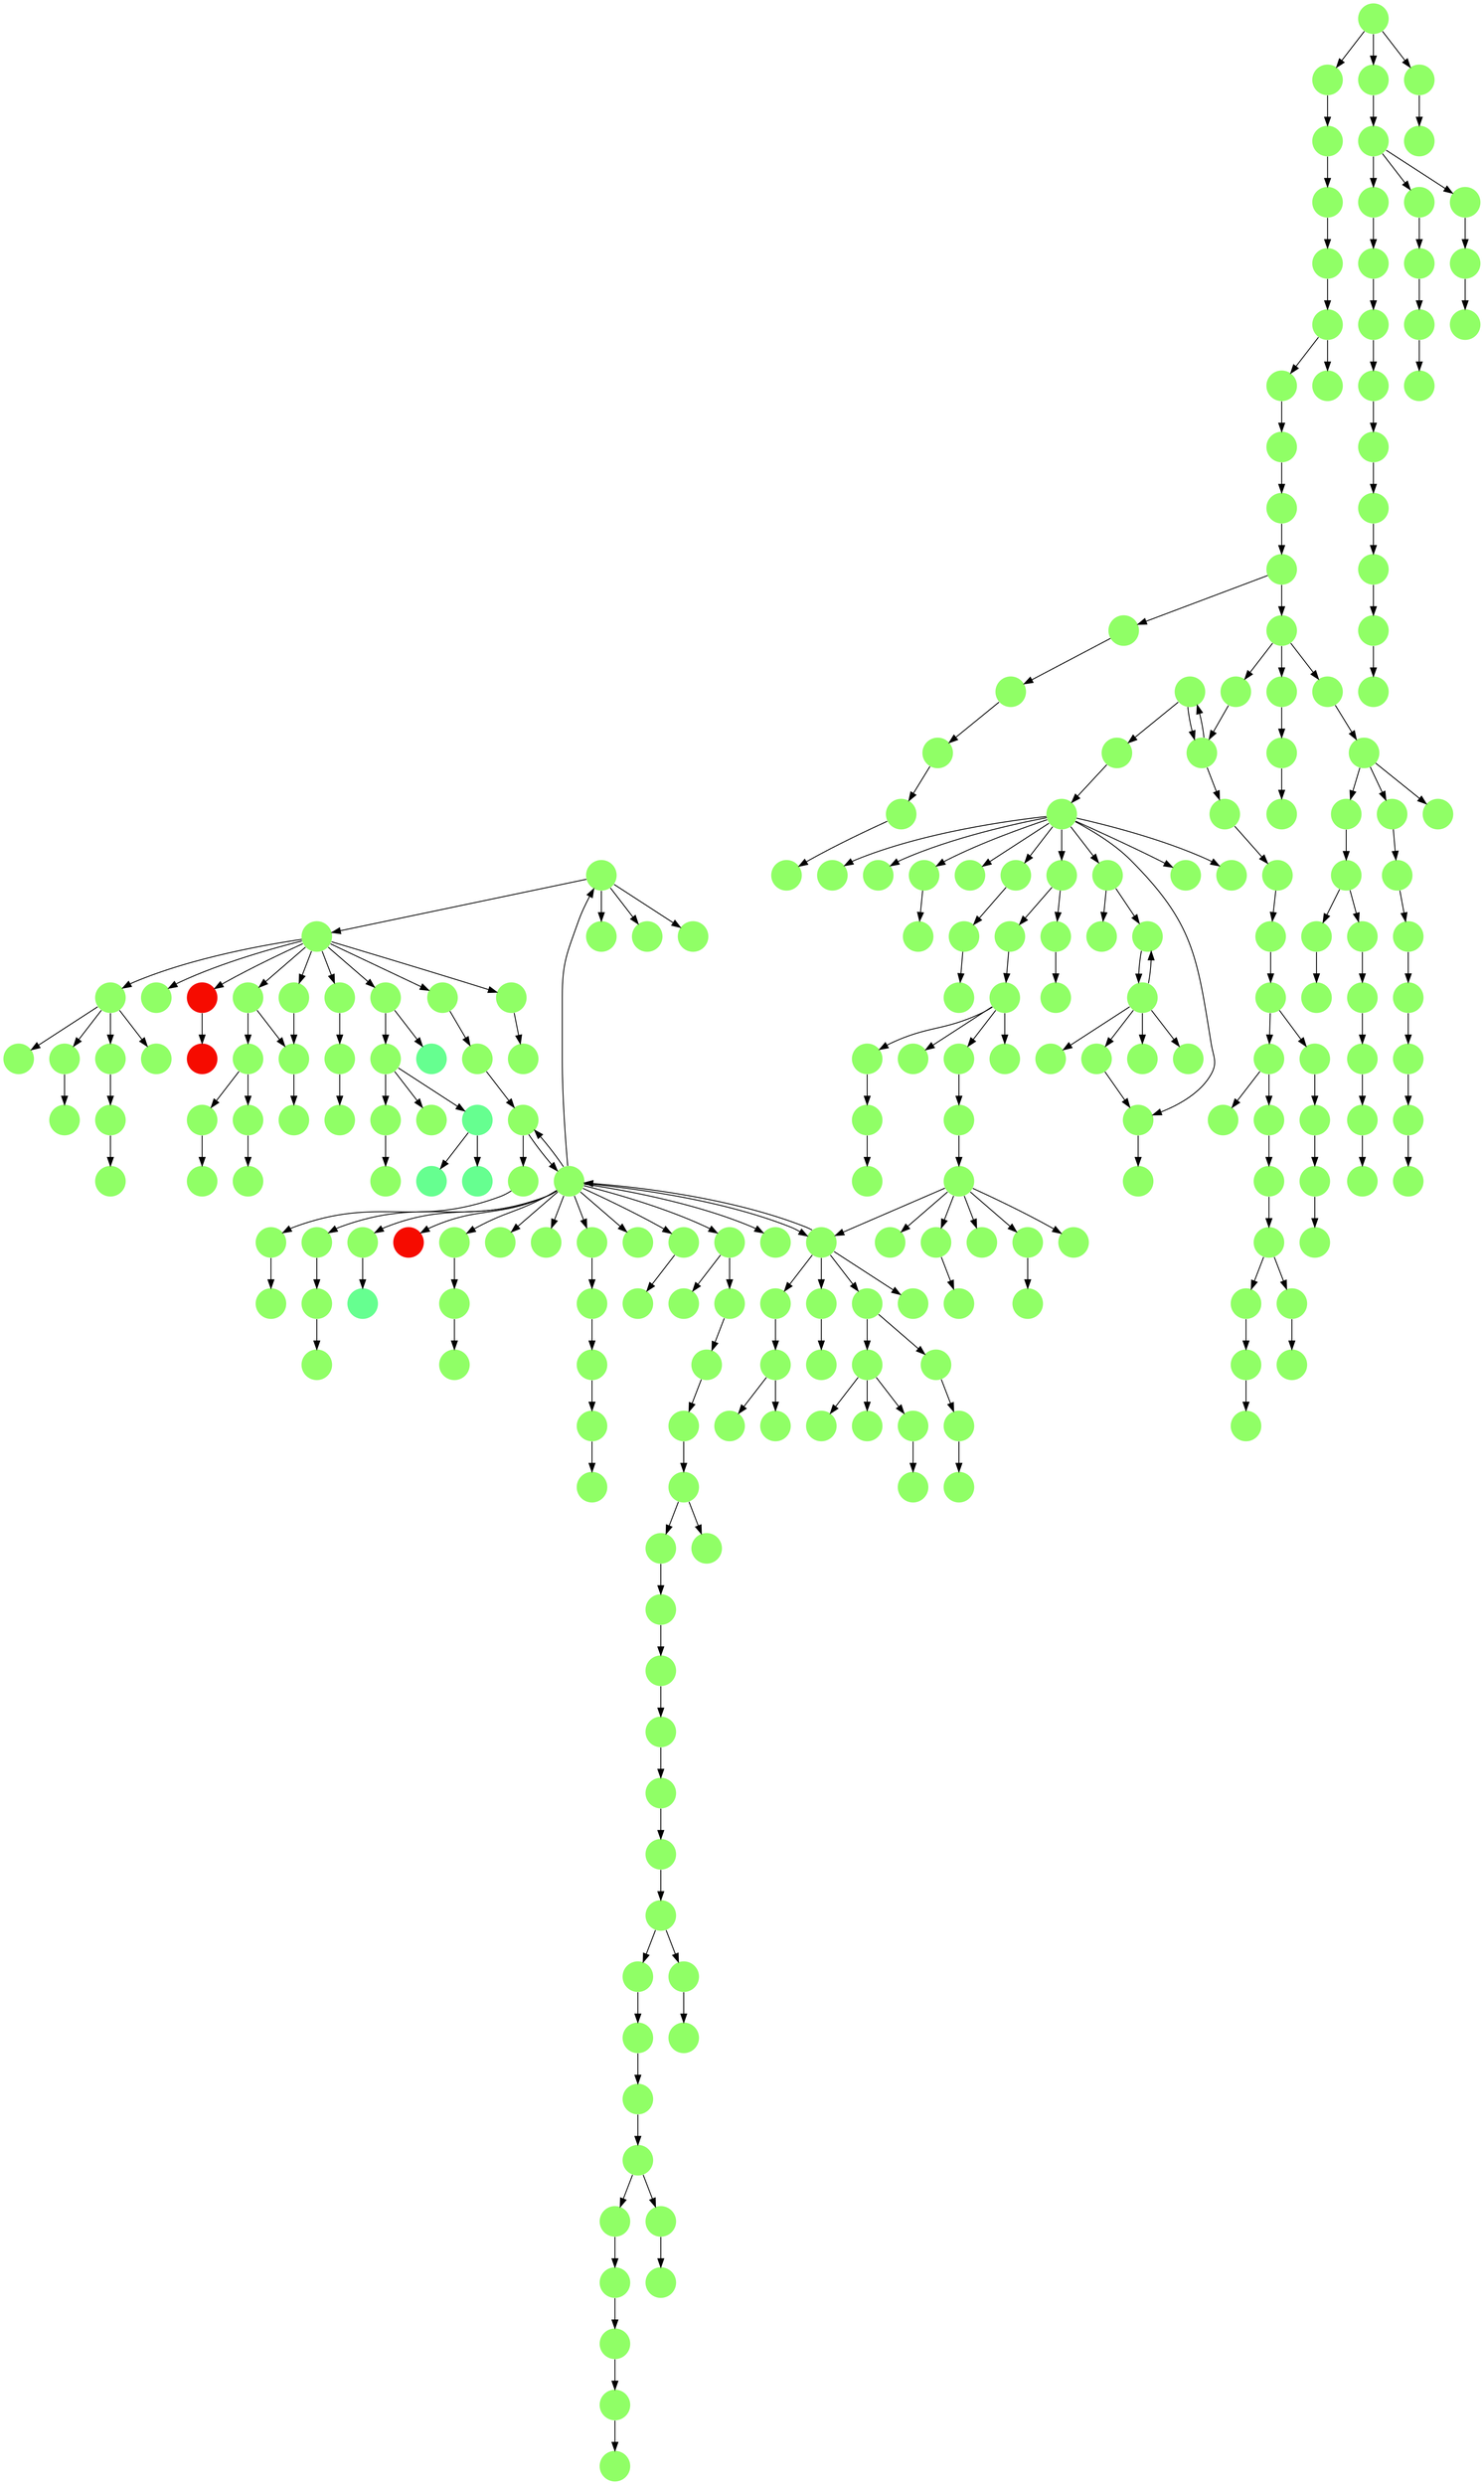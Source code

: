 digraph{
0 [tooltip = "M", penwidth = 0, style = filled, fillcolor = "#90ff66", shape = circle, label = ""]
1 [tooltip = "M", penwidth = 0, style = filled, fillcolor = "#90ff66", shape = circle, label = ""]
2 [tooltip = "M", penwidth = 0, style = filled, fillcolor = "#90ff66", shape = circle, label = ""]
3 [tooltip = "M", penwidth = 0, style = filled, fillcolor = "#90ff66", shape = circle, label = ""]
4 [tooltip = "M", penwidth = 0, style = filled, fillcolor = "#90ff66", shape = circle, label = ""]
5 [tooltip = "M", penwidth = 0, style = filled, fillcolor = "#90ff66", shape = circle, label = ""]
6 [tooltip = "M", penwidth = 0, style = filled, fillcolor = "#90ff66", shape = circle, label = ""]
7 [tooltip = "M", penwidth = 0, style = filled, fillcolor = "#90ff66", shape = circle, label = ""]
8 [tooltip = "M", penwidth = 0, style = filled, fillcolor = "#90ff66", shape = circle, label = ""]
9 [tooltip = "M", penwidth = 0, style = filled, fillcolor = "#90ff66", shape = circle, label = ""]
10 [tooltip = "M", penwidth = 0, style = filled, fillcolor = "#90ff66", shape = circle, label = ""]
11 [tooltip = "M", penwidth = 0, style = filled, fillcolor = "#90ff66", shape = circle, label = ""]
12 [tooltip = "M", penwidth = 0, style = filled, fillcolor = "#90ff66", shape = circle, label = ""]
13 [tooltip = "M", penwidth = 0, style = filled, fillcolor = "#90ff66", shape = circle, label = ""]
14 [tooltip = "M", penwidth = 0, style = filled, fillcolor = "#90ff66", shape = circle, label = ""]
15 [tooltip = "M", penwidth = 0, style = filled, fillcolor = "#90ff66", shape = circle, label = ""]
16 [tooltip = "M", penwidth = 0, style = filled, fillcolor = "#90ff66", shape = circle, label = ""]
17 [tooltip = "M", penwidth = 0, style = filled, fillcolor = "#90ff66", shape = circle, label = ""]
18 [tooltip = "M", penwidth = 0, style = filled, fillcolor = "#90ff66", shape = circle, label = ""]
19 [tooltip = "M", penwidth = 0, style = filled, fillcolor = "#90ff66", shape = circle, label = ""]
20 [tooltip = "M", penwidth = 0, style = filled, fillcolor = "#90ff66", shape = circle, label = ""]
21 [tooltip = "M", penwidth = 0, style = filled, fillcolor = "#90ff66", shape = circle, label = ""]
22 [tooltip = "M", penwidth = 0, style = filled, fillcolor = "#90ff66", shape = circle, label = ""]
23 [tooltip = "M", penwidth = 0, style = filled, fillcolor = "#90ff66", shape = circle, label = ""]
24 [tooltip = "M", penwidth = 0, style = filled, fillcolor = "#90ff66", shape = circle, label = ""]
25 [tooltip = "M", penwidth = 0, style = filled, fillcolor = "#90ff66", shape = circle, label = ""]
26 [tooltip = "M", penwidth = 0, style = filled, fillcolor = "#90ff66", shape = circle, label = ""]
27 [tooltip = "L", penwidth = 0, style = filled, fillcolor = "#66ff90", shape = circle, label = ""]
28 [tooltip = "M", penwidth = 0, style = filled, fillcolor = "#90ff66", shape = circle, label = ""]
29 [tooltip = "M", penwidth = 0, style = filled, fillcolor = "#90ff66", shape = circle, label = ""]
30 [tooltip = "M", penwidth = 0, style = filled, fillcolor = "#90ff66", shape = circle, label = ""]
31 [tooltip = "M", penwidth = 0, style = filled, fillcolor = "#90ff66", shape = circle, label = ""]
32 [tooltip = "M", penwidth = 0, style = filled, fillcolor = "#90ff66", shape = circle, label = ""]
33 [tooltip = "M", penwidth = 0, style = filled, fillcolor = "#90ff66", shape = circle, label = ""]
34 [tooltip = "M", penwidth = 0, style = filled, fillcolor = "#90ff66", shape = circle, label = ""]
35 [tooltip = "M", penwidth = 0, style = filled, fillcolor = "#90ff66", shape = circle, label = ""]
36 [tooltip = "M", penwidth = 0, style = filled, fillcolor = "#90ff66", shape = circle, label = ""]
37 [tooltip = "M", penwidth = 0, style = filled, fillcolor = "#90ff66", shape = circle, label = ""]
38 [tooltip = "M", penwidth = 0, style = filled, fillcolor = "#90ff66", shape = circle, label = ""]
39 [tooltip = "M", penwidth = 0, style = filled, fillcolor = "#90ff66", shape = circle, label = ""]
40 [tooltip = "M", penwidth = 0, style = filled, fillcolor = "#90ff66", shape = circle, label = ""]
41 [tooltip = "M", penwidth = 0, style = filled, fillcolor = "#90ff66", shape = circle, label = ""]
42 [tooltip = "M", penwidth = 0, style = filled, fillcolor = "#90ff66", shape = circle, label = ""]
43 [tooltip = "M", penwidth = 0, style = filled, fillcolor = "#90ff66", shape = circle, label = ""]
44 [tooltip = "M", penwidth = 0, style = filled, fillcolor = "#90ff66", shape = circle, label = ""]
45 [tooltip = "M", penwidth = 0, style = filled, fillcolor = "#90ff66", shape = circle, label = ""]
46 [tooltip = "M", penwidth = 0, style = filled, fillcolor = "#90ff66", shape = circle, label = ""]
47 [tooltip = "M", penwidth = 0, style = filled, fillcolor = "#90ff66", shape = circle, label = ""]
48 [tooltip = "M", penwidth = 0, style = filled, fillcolor = "#90ff66", shape = circle, label = ""]
49 [tooltip = "M", penwidth = 0, style = filled, fillcolor = "#90ff66", shape = circle, label = ""]
50 [tooltip = "M", penwidth = 0, style = filled, fillcolor = "#90ff66", shape = circle, label = ""]
51 [tooltip = "M", penwidth = 0, style = filled, fillcolor = "#90ff66", shape = circle, label = ""]
52 [tooltip = "M", penwidth = 0, style = filled, fillcolor = "#90ff66", shape = circle, label = ""]
53 [tooltip = "M", penwidth = 0, style = filled, fillcolor = "#90ff66", shape = circle, label = ""]
54 [tooltip = "M", penwidth = 0, style = filled, fillcolor = "#90ff66", shape = circle, label = ""]
55 [tooltip = "M", penwidth = 0, style = filled, fillcolor = "#90ff66", shape = circle, label = ""]
56 [tooltip = "M", penwidth = 0, style = filled, fillcolor = "#90ff66", shape = circle, label = ""]
57 [tooltip = "M", penwidth = 0, style = filled, fillcolor = "#90ff66", shape = circle, label = ""]
58 [tooltip = "M", penwidth = 0, style = filled, fillcolor = "#90ff66", shape = circle, label = ""]
59 [tooltip = "V", penwidth = 0, style = filled, fillcolor = "#f60b00", shape = circle, label = ""]
60 [tooltip = "M", penwidth = 0, style = filled, fillcolor = "#90ff66", shape = circle, label = ""]
61 [tooltip = "M", penwidth = 0, style = filled, fillcolor = "#90ff66", shape = circle, label = ""]
62 [tooltip = "M", penwidth = 0, style = filled, fillcolor = "#90ff66", shape = circle, label = ""]
63 [tooltip = "M", penwidth = 0, style = filled, fillcolor = "#90ff66", shape = circle, label = ""]
64 [tooltip = "M", penwidth = 0, style = filled, fillcolor = "#90ff66", shape = circle, label = ""]
65 [tooltip = "M", penwidth = 0, style = filled, fillcolor = "#90ff66", shape = circle, label = ""]
66 [tooltip = "M", penwidth = 0, style = filled, fillcolor = "#90ff66", shape = circle, label = ""]
67 [tooltip = "M", penwidth = 0, style = filled, fillcolor = "#90ff66", shape = circle, label = ""]
68 [tooltip = "M", penwidth = 0, style = filled, fillcolor = "#90ff66", shape = circle, label = ""]
69 [tooltip = "M", penwidth = 0, style = filled, fillcolor = "#90ff66", shape = circle, label = ""]
70 [tooltip = "M", penwidth = 0, style = filled, fillcolor = "#90ff66", shape = circle, label = ""]
71 [tooltip = "M", penwidth = 0, style = filled, fillcolor = "#90ff66", shape = circle, label = ""]
72 [tooltip = "M", penwidth = 0, style = filled, fillcolor = "#90ff66", shape = circle, label = ""]
73 [tooltip = "M", penwidth = 0, style = filled, fillcolor = "#90ff66", shape = circle, label = ""]
74 [tooltip = "M", penwidth = 0, style = filled, fillcolor = "#90ff66", shape = circle, label = ""]
75 [tooltip = "M", penwidth = 0, style = filled, fillcolor = "#90ff66", shape = circle, label = ""]
76 [tooltip = "M", penwidth = 0, style = filled, fillcolor = "#90ff66", shape = circle, label = ""]
77 [tooltip = "M", penwidth = 0, style = filled, fillcolor = "#90ff66", shape = circle, label = ""]
78 [tooltip = "M", penwidth = 0, style = filled, fillcolor = "#90ff66", shape = circle, label = ""]
79 [tooltip = "M", penwidth = 0, style = filled, fillcolor = "#90ff66", shape = circle, label = ""]
80 [tooltip = "M", penwidth = 0, style = filled, fillcolor = "#90ff66", shape = circle, label = ""]
81 [tooltip = "M", penwidth = 0, style = filled, fillcolor = "#90ff66", shape = circle, label = ""]
82 [tooltip = "V", penwidth = 0, style = filled, fillcolor = "#f60b00", shape = circle, label = ""]
83 [tooltip = "M", penwidth = 0, style = filled, fillcolor = "#90ff66", shape = circle, label = ""]
84 [tooltip = "M", penwidth = 0, style = filled, fillcolor = "#90ff66", shape = circle, label = ""]
85 [tooltip = "M", penwidth = 0, style = filled, fillcolor = "#90ff66", shape = circle, label = ""]
86 [tooltip = "M", penwidth = 0, style = filled, fillcolor = "#90ff66", shape = circle, label = ""]
87 [tooltip = "M", penwidth = 0, style = filled, fillcolor = "#90ff66", shape = circle, label = ""]
88 [tooltip = "M", penwidth = 0, style = filled, fillcolor = "#90ff66", shape = circle, label = ""]
89 [tooltip = "M", penwidth = 0, style = filled, fillcolor = "#90ff66", shape = circle, label = ""]
90 [tooltip = "M", penwidth = 0, style = filled, fillcolor = "#90ff66", shape = circle, label = ""]
91 [tooltip = "M", penwidth = 0, style = filled, fillcolor = "#90ff66", shape = circle, label = ""]
92 [tooltip = "M", penwidth = 0, style = filled, fillcolor = "#90ff66", shape = circle, label = ""]
93 [tooltip = "M", penwidth = 0, style = filled, fillcolor = "#90ff66", shape = circle, label = ""]
94 [tooltip = "M", penwidth = 0, style = filled, fillcolor = "#90ff66", shape = circle, label = ""]
95 [tooltip = "M", penwidth = 0, style = filled, fillcolor = "#90ff66", shape = circle, label = ""]
96 [tooltip = "M", penwidth = 0, style = filled, fillcolor = "#90ff66", shape = circle, label = ""]
97 [tooltip = "M", penwidth = 0, style = filled, fillcolor = "#90ff66", shape = circle, label = ""]
98 [tooltip = "M", penwidth = 0, style = filled, fillcolor = "#90ff66", shape = circle, label = ""]
99 [tooltip = "M", penwidth = 0, style = filled, fillcolor = "#90ff66", shape = circle, label = ""]
100 [tooltip = "M", penwidth = 0, style = filled, fillcolor = "#90ff66", shape = circle, label = ""]
101 [tooltip = "M", penwidth = 0, style = filled, fillcolor = "#90ff66", shape = circle, label = ""]
102 [tooltip = "M", penwidth = 0, style = filled, fillcolor = "#90ff66", shape = circle, label = ""]
103 [tooltip = "M", penwidth = 0, style = filled, fillcolor = "#90ff66", shape = circle, label = ""]
104 [tooltip = "M", penwidth = 0, style = filled, fillcolor = "#90ff66", shape = circle, label = ""]
105 [tooltip = "M", penwidth = 0, style = filled, fillcolor = "#90ff66", shape = circle, label = ""]
106 [tooltip = "M", penwidth = 0, style = filled, fillcolor = "#90ff66", shape = circle, label = ""]
107 [tooltip = "M", penwidth = 0, style = filled, fillcolor = "#90ff66", shape = circle, label = ""]
108 [tooltip = "M", penwidth = 0, style = filled, fillcolor = "#90ff66", shape = circle, label = ""]
109 [tooltip = "M", penwidth = 0, style = filled, fillcolor = "#90ff66", shape = circle, label = ""]
110 [tooltip = "L", penwidth = 0, style = filled, fillcolor = "#66ff90", shape = circle, label = ""]
111 [tooltip = "M", penwidth = 0, style = filled, fillcolor = "#90ff66", shape = circle, label = ""]
112 [tooltip = "M", penwidth = 0, style = filled, fillcolor = "#90ff66", shape = circle, label = ""]
113 [tooltip = "M", penwidth = 0, style = filled, fillcolor = "#90ff66", shape = circle, label = ""]
114 [tooltip = "M", penwidth = 0, style = filled, fillcolor = "#90ff66", shape = circle, label = ""]
115 [tooltip = "M", penwidth = 0, style = filled, fillcolor = "#90ff66", shape = circle, label = ""]
116 [tooltip = "V", penwidth = 0, style = filled, fillcolor = "#f60b00", shape = circle, label = ""]
117 [tooltip = "M", penwidth = 0, style = filled, fillcolor = "#90ff66", shape = circle, label = ""]
118 [tooltip = "M", penwidth = 0, style = filled, fillcolor = "#90ff66", shape = circle, label = ""]
119 [tooltip = "M", penwidth = 0, style = filled, fillcolor = "#90ff66", shape = circle, label = ""]
120 [tooltip = "M", penwidth = 0, style = filled, fillcolor = "#90ff66", shape = circle, label = ""]
121 [tooltip = "M", penwidth = 0, style = filled, fillcolor = "#90ff66", shape = circle, label = ""]
122 [tooltip = "M", penwidth = 0, style = filled, fillcolor = "#90ff66", shape = circle, label = ""]
123 [tooltip = "L", penwidth = 0, style = filled, fillcolor = "#66ff90", shape = circle, label = ""]
124 [tooltip = "M", penwidth = 0, style = filled, fillcolor = "#90ff66", shape = circle, label = ""]
125 [tooltip = "M", penwidth = 0, style = filled, fillcolor = "#90ff66", shape = circle, label = ""]
126 [tooltip = "M", penwidth = 0, style = filled, fillcolor = "#90ff66", shape = circle, label = ""]
127 [tooltip = "M", penwidth = 0, style = filled, fillcolor = "#90ff66", shape = circle, label = ""]
128 [tooltip = "M", penwidth = 0, style = filled, fillcolor = "#90ff66", shape = circle, label = ""]
129 [tooltip = "M", penwidth = 0, style = filled, fillcolor = "#90ff66", shape = circle, label = ""]
130 [tooltip = "M", penwidth = 0, style = filled, fillcolor = "#90ff66", shape = circle, label = ""]
131 [tooltip = "M", penwidth = 0, style = filled, fillcolor = "#90ff66", shape = circle, label = ""]
132 [tooltip = "M", penwidth = 0, style = filled, fillcolor = "#90ff66", shape = circle, label = ""]
133 [tooltip = "M", penwidth = 0, style = filled, fillcolor = "#90ff66", shape = circle, label = ""]
134 [tooltip = "M", penwidth = 0, style = filled, fillcolor = "#90ff66", shape = circle, label = ""]
135 [tooltip = "M", penwidth = 0, style = filled, fillcolor = "#90ff66", shape = circle, label = ""]
136 [tooltip = "M", penwidth = 0, style = filled, fillcolor = "#90ff66", shape = circle, label = ""]
137 [tooltip = "M", penwidth = 0, style = filled, fillcolor = "#90ff66", shape = circle, label = ""]
138 [tooltip = "M", penwidth = 0, style = filled, fillcolor = "#90ff66", shape = circle, label = ""]
139 [tooltip = "M", penwidth = 0, style = filled, fillcolor = "#90ff66", shape = circle, label = ""]
140 [tooltip = "L", penwidth = 0, style = filled, fillcolor = "#66ff90", shape = circle, label = ""]
141 [tooltip = "M", penwidth = 0, style = filled, fillcolor = "#90ff66", shape = circle, label = ""]
142 [tooltip = "M", penwidth = 0, style = filled, fillcolor = "#90ff66", shape = circle, label = ""]
143 [tooltip = "M", penwidth = 0, style = filled, fillcolor = "#90ff66", shape = circle, label = ""]
144 [tooltip = "M", penwidth = 0, style = filled, fillcolor = "#90ff66", shape = circle, label = ""]
145 [tooltip = "M", penwidth = 0, style = filled, fillcolor = "#90ff66", shape = circle, label = ""]
146 [tooltip = "M", penwidth = 0, style = filled, fillcolor = "#90ff66", shape = circle, label = ""]
147 [tooltip = "M", penwidth = 0, style = filled, fillcolor = "#90ff66", shape = circle, label = ""]
148 [tooltip = "M", penwidth = 0, style = filled, fillcolor = "#90ff66", shape = circle, label = ""]
149 [tooltip = "M", penwidth = 0, style = filled, fillcolor = "#90ff66", shape = circle, label = ""]
150 [tooltip = "M", penwidth = 0, style = filled, fillcolor = "#90ff66", shape = circle, label = ""]
151 [tooltip = "M", penwidth = 0, style = filled, fillcolor = "#90ff66", shape = circle, label = ""]
152 [tooltip = "M", penwidth = 0, style = filled, fillcolor = "#90ff66", shape = circle, label = ""]
153 [tooltip = "M", penwidth = 0, style = filled, fillcolor = "#90ff66", shape = circle, label = ""]
154 [tooltip = "M", penwidth = 0, style = filled, fillcolor = "#90ff66", shape = circle, label = ""]
155 [tooltip = "M", penwidth = 0, style = filled, fillcolor = "#90ff66", shape = circle, label = ""]
156 [tooltip = "M", penwidth = 0, style = filled, fillcolor = "#90ff66", shape = circle, label = ""]
157 [tooltip = "M", penwidth = 0, style = filled, fillcolor = "#90ff66", shape = circle, label = ""]
158 [tooltip = "M", penwidth = 0, style = filled, fillcolor = "#90ff66", shape = circle, label = ""]
159 [tooltip = "M", penwidth = 0, style = filled, fillcolor = "#90ff66", shape = circle, label = ""]
160 [tooltip = "M", penwidth = 0, style = filled, fillcolor = "#90ff66", shape = circle, label = ""]
161 [tooltip = "M", penwidth = 0, style = filled, fillcolor = "#90ff66", shape = circle, label = ""]
162 [tooltip = "M", penwidth = 0, style = filled, fillcolor = "#90ff66", shape = circle, label = ""]
163 [tooltip = "M", penwidth = 0, style = filled, fillcolor = "#90ff66", shape = circle, label = ""]
164 [tooltip = "M", penwidth = 0, style = filled, fillcolor = "#90ff66", shape = circle, label = ""]
165 [tooltip = "M", penwidth = 0, style = filled, fillcolor = "#90ff66", shape = circle, label = ""]
166 [tooltip = "M", penwidth = 0, style = filled, fillcolor = "#90ff66", shape = circle, label = ""]
167 [tooltip = "M", penwidth = 0, style = filled, fillcolor = "#90ff66", shape = circle, label = ""]
168 [tooltip = "M", penwidth = 0, style = filled, fillcolor = "#90ff66", shape = circle, label = ""]
169 [tooltip = "M", penwidth = 0, style = filled, fillcolor = "#90ff66", shape = circle, label = ""]
170 [tooltip = "M", penwidth = 0, style = filled, fillcolor = "#90ff66", shape = circle, label = ""]
171 [tooltip = "M", penwidth = 0, style = filled, fillcolor = "#90ff66", shape = circle, label = ""]
172 [tooltip = "M", penwidth = 0, style = filled, fillcolor = "#90ff66", shape = circle, label = ""]
173 [tooltip = "M", penwidth = 0, style = filled, fillcolor = "#90ff66", shape = circle, label = ""]
174 [tooltip = "M", penwidth = 0, style = filled, fillcolor = "#90ff66", shape = circle, label = ""]
175 [tooltip = "M", penwidth = 0, style = filled, fillcolor = "#90ff66", shape = circle, label = ""]
176 [tooltip = "M", penwidth = 0, style = filled, fillcolor = "#90ff66", shape = circle, label = ""]
177 [tooltip = "M", penwidth = 0, style = filled, fillcolor = "#90ff66", shape = circle, label = ""]
178 [tooltip = "L", penwidth = 0, style = filled, fillcolor = "#66ff90", shape = circle, label = ""]
179 [tooltip = "M", penwidth = 0, style = filled, fillcolor = "#90ff66", shape = circle, label = ""]
180 [tooltip = "M", penwidth = 0, style = filled, fillcolor = "#90ff66", shape = circle, label = ""]
181 [tooltip = "M", penwidth = 0, style = filled, fillcolor = "#90ff66", shape = circle, label = ""]
182 [tooltip = "M", penwidth = 0, style = filled, fillcolor = "#90ff66", shape = circle, label = ""]
183 [tooltip = "M", penwidth = 0, style = filled, fillcolor = "#90ff66", shape = circle, label = ""]
184 [tooltip = "M", penwidth = 0, style = filled, fillcolor = "#90ff66", shape = circle, label = ""]
185 [tooltip = "M", penwidth = 0, style = filled, fillcolor = "#90ff66", shape = circle, label = ""]
186 [tooltip = "M", penwidth = 0, style = filled, fillcolor = "#90ff66", shape = circle, label = ""]
187 [tooltip = "M", penwidth = 0, style = filled, fillcolor = "#90ff66", shape = circle, label = ""]
188 [tooltip = "M", penwidth = 0, style = filled, fillcolor = "#90ff66", shape = circle, label = ""]
189 [tooltip = "M", penwidth = 0, style = filled, fillcolor = "#90ff66", shape = circle, label = ""]
190 [tooltip = "M", penwidth = 0, style = filled, fillcolor = "#90ff66", shape = circle, label = ""]
191 [tooltip = "M", penwidth = 0, style = filled, fillcolor = "#90ff66", shape = circle, label = ""]
192 [tooltip = "M", penwidth = 0, style = filled, fillcolor = "#90ff66", shape = circle, label = ""]
193 [tooltip = "M", penwidth = 0, style = filled, fillcolor = "#90ff66", shape = circle, label = ""]
194 [tooltip = "M", penwidth = 0, style = filled, fillcolor = "#90ff66", shape = circle, label = ""]
195 [tooltip = "M", penwidth = 0, style = filled, fillcolor = "#90ff66", shape = circle, label = ""]
196 [tooltip = "M", penwidth = 0, style = filled, fillcolor = "#90ff66", shape = circle, label = ""]
197 [tooltip = "M", penwidth = 0, style = filled, fillcolor = "#90ff66", shape = circle, label = ""]
198 [tooltip = "M", penwidth = 0, style = filled, fillcolor = "#90ff66", shape = circle, label = ""]
199 [tooltip = "M", penwidth = 0, style = filled, fillcolor = "#90ff66", shape = circle, label = ""]
200 [tooltip = "M", penwidth = 0, style = filled, fillcolor = "#90ff66", shape = circle, label = ""]
201 [tooltip = "M", penwidth = 0, style = filled, fillcolor = "#90ff66", shape = circle, label = ""]
202 [tooltip = "M", penwidth = 0, style = filled, fillcolor = "#90ff66", shape = circle, label = ""]
203 [tooltip = "M", penwidth = 0, style = filled, fillcolor = "#90ff66", shape = circle, label = ""]
204 [tooltip = "M", penwidth = 0, style = filled, fillcolor = "#90ff66", shape = circle, label = ""]
205 [tooltip = "M", penwidth = 0, style = filled, fillcolor = "#90ff66", shape = circle, label = ""]
206 [tooltip = "M", penwidth = 0, style = filled, fillcolor = "#90ff66", shape = circle, label = ""]
207 [tooltip = "M", penwidth = 0, style = filled, fillcolor = "#90ff66", shape = circle, label = ""]
208 [tooltip = "M", penwidth = 0, style = filled, fillcolor = "#90ff66", shape = circle, label = ""]
209 [tooltip = "M", penwidth = 0, style = filled, fillcolor = "#90ff66", shape = circle, label = ""]
210 [tooltip = "M", penwidth = 0, style = filled, fillcolor = "#90ff66", shape = circle, label = ""]
211 [tooltip = "M", penwidth = 0, style = filled, fillcolor = "#90ff66", shape = circle, label = ""]
212 [tooltip = "M", penwidth = 0, style = filled, fillcolor = "#90ff66", shape = circle, label = ""]
213 [tooltip = "M", penwidth = 0, style = filled, fillcolor = "#90ff66", shape = circle, label = ""]
214 [tooltip = "M", penwidth = 0, style = filled, fillcolor = "#90ff66", shape = circle, label = ""]
215 [tooltip = "M", penwidth = 0, style = filled, fillcolor = "#90ff66", shape = circle, label = ""]
216 [tooltip = "M", penwidth = 0, style = filled, fillcolor = "#90ff66", shape = circle, label = ""]
217 [tooltip = "M", penwidth = 0, style = filled, fillcolor = "#90ff66", shape = circle, label = ""]
218 [tooltip = "M", penwidth = 0, style = filled, fillcolor = "#90ff66", shape = circle, label = ""]
219 [tooltip = "M", penwidth = 0, style = filled, fillcolor = "#90ff66", shape = circle, label = ""]
220 [tooltip = "M", penwidth = 0, style = filled, fillcolor = "#90ff66", shape = circle, label = ""]
221 [tooltip = "M", penwidth = 0, style = filled, fillcolor = "#90ff66", shape = circle, label = ""]
222 [tooltip = "M", penwidth = 0, style = filled, fillcolor = "#90ff66", shape = circle, label = ""]
223 [tooltip = "M", penwidth = 0, style = filled, fillcolor = "#90ff66", shape = circle, label = ""]
224 [tooltip = "M", penwidth = 0, style = filled, fillcolor = "#90ff66", shape = circle, label = ""]
225 [tooltip = "M", penwidth = 0, style = filled, fillcolor = "#90ff66", shape = circle, label = ""]
226 [tooltip = "M", penwidth = 0, style = filled, fillcolor = "#90ff66", shape = circle, label = ""]
227 [tooltip = "M", penwidth = 0, style = filled, fillcolor = "#90ff66", shape = circle, label = ""]
228 [tooltip = "M", penwidth = 0, style = filled, fillcolor = "#90ff66", shape = circle, label = ""]
229 [tooltip = "M", penwidth = 0, style = filled, fillcolor = "#90ff66", shape = circle, label = ""]
230 [tooltip = "M", penwidth = 0, style = filled, fillcolor = "#90ff66", shape = circle, label = ""]
231 [tooltip = "M", penwidth = 0, style = filled, fillcolor = "#90ff66", shape = circle, label = ""]
187 -> 55
6 -> 9
30 -> 41
30 -> 183
27 -> 140
0 -> 7
33 -> 111
19 -> 66
97 -> 71
166 -> 94
16 -> 50
80 -> 199
220 -> 197
16 -> 112
6 -> 10
149 -> 162
19 -> 91
93 -> 214
64 -> 75
70 -> 34
202 -> 219
113 -> 89
57 -> 180
21 -> 81
95 -> 190
34 -> 21
28 -> 155
43 -> 173
115 -> 159
67 -> 153
129 -> 182
165 -> 133
25 -> 100
176 -> 228
56 -> 177
21 -> 130
77 -> 154
21 -> 40
215 -> 209
204 -> 159
67 -> 73
5 -> 90
197 -> 24
19 -> 45
207 -> 36
43 -> 207
33 -> 96
6 -> 26
2 -> 17
216 -> 137
144 -> 48
195 -> 193
18 -> 91
0 -> 6
228 -> 186
223 -> 109
12 -> 61
200 -> 113
2 -> 37
222 -> 230
173 -> 138
31 -> 161
12 -> 85
147 -> 169
115 -> 60
22 -> 88
16 -> 196
92 -> 221
196 -> 47
41 -> 151
92 -> 98
193 -> 168
51 -> 54
154 -> 172
70 -> 147
136 -> 195
67 -> 185
149 -> 105
159 -> 115
32 -> 2
68 -> 77
26 -> 8
6 -> 69
195 -> 198
198 -> 86
137 -> 103
142 -> 23
2 -> 49
2 -> 122
182 -> 163
21 -> 121
62 -> 225
75 -> 101
90 -> 64
23 -> 200
35 -> 171
145 -> 31
224 -> 104
121 -> 13
9 -> 43
189 -> 226
107 -> 117
221 -> 132
2 -> 142
108 -> 5
134 -> 129
30 -> 15
12 -> 46
230 -> 134
190 -> 231
6 -> 1
30 -> 2
12 -> 57
125 -> 203
205 -> 102
168 -> 211
150 -> 204
97 -> 106
179 -> 76
64 -> 227
2 -> 29
16 -> 144
17 -> 38
94 -> 224
9 -> 8
226 -> 20
17 -> 56
8 -> 156
210 -> 149
14 -> 39
155 -> 194
16 -> 135
220 -> 126
160 -> 202
59 -> 116
35 -> 205
6 -> 124
114 -> 165
2 -> 30
1 -> 14
35 -> 222
4 -> 176
181 -> 216
170 -> 164
61 -> 99
18 -> 53
229 -> 35
16 -> 70
157 -> 220
88 -> 136
201 -> 206
39 -> 143
81 -> 188
2 -> 82
6 -> 33
19 -> 145
225 -> 78
91 -> 19
1 -> 178
6 -> 59
227 -> 44
211 -> 179
219 -> 192
160 -> 150
188 -> 12
192 -> 170
6 -> 93
120 -> 92
185 -> 146
60 -> 16
29 -> 107
212 -> 189
2 -> 128
125 -> 108
213 -> 63
191 -> 152
12 -> 30
68 -> 67
16 -> 148
102 -> 187
131 -> 167
96 -> 131
231 -> 119
24 -> 191
186 -> 120
217 -> 11
32 -> 213
108 -> 174
33 -> 127
79 -> 212
12 -> 58
208 -> 125
214 -> 32
220 -> 181
33 -> 51
199 -> 208
13 -> 158
16 -> 83
0 -> 72
0 -> 3
103 -> 79
42 -> 223
139 -> 160
102 -> 201
47 -> 184
2 -> 114
159 -> 80
4 -> 215
15 -> 97
14 -> 27
14 -> 65
63 -> 141
101 -> 87
49 -> 110
16 -> 18
177 -> 210
105 -> 95
203 -> 28
94 -> 22
150 -> 229
2 -> 175
30 -> 68
150 -> 42
119 -> 166
132 -> 139
2 -> 218
4 -> 157
16 -> 31
2 -> 32
206 -> 62
163 -> 52
27 -> 123
69 -> 25
124 -> 84
19 -> 118
218 -> 74
2 -> 0
126 -> 217
}